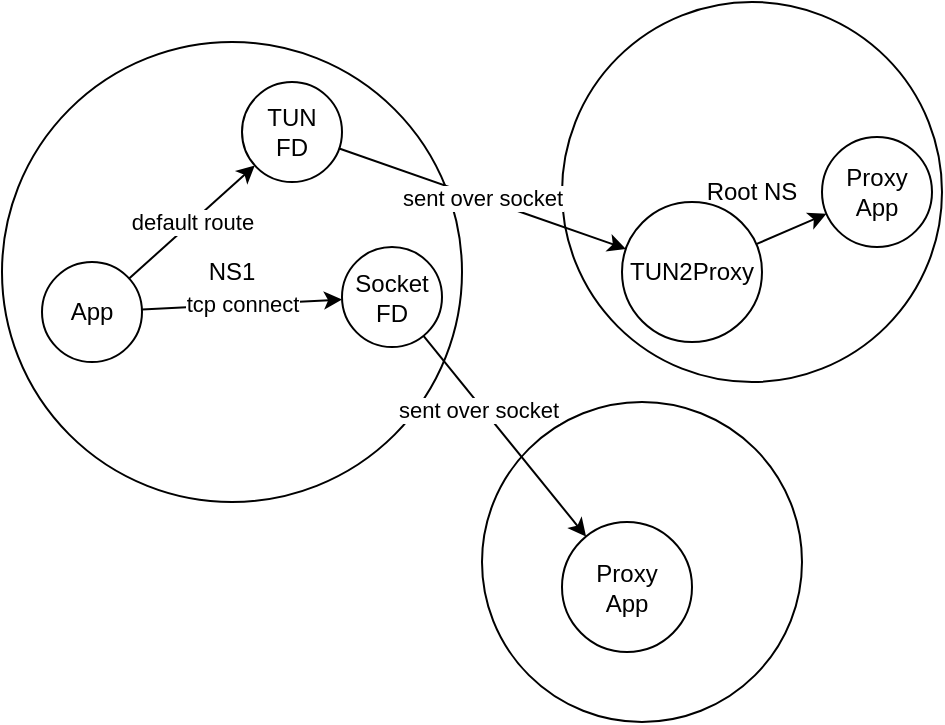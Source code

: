 <mxfile>
    <diagram id="DRtcsYhoWhDihjLlxjlr" name="Page-1">
        <mxGraphModel dx="905" dy="393" grid="1" gridSize="10" guides="1" tooltips="1" connect="1" arrows="1" fold="1" page="1" pageScale="1" pageWidth="850" pageHeight="1100" math="0" shadow="0">
            <root>
                <mxCell id="0"/>
                <mxCell id="1" parent="0"/>
                <mxCell id="2" value="NS1" style="ellipse;whiteSpace=wrap;html=1;aspect=fixed;" vertex="1" parent="1">
                    <mxGeometry x="50" y="70" width="230" height="230" as="geometry"/>
                </mxCell>
                <mxCell id="3" value="Root NS" style="ellipse;whiteSpace=wrap;html=1;aspect=fixed;" vertex="1" parent="1">
                    <mxGeometry x="330" y="50" width="190" height="190" as="geometry"/>
                </mxCell>
                <mxCell id="6" value="sent over socket" style="edgeStyle=none;html=1;" edge="1" parent="1" source="4" target="5">
                    <mxGeometry relative="1" as="geometry"/>
                </mxCell>
                <mxCell id="4" value="&lt;div&gt;TUN&lt;/div&gt;&lt;div&gt;FD&lt;/div&gt;" style="ellipse;whiteSpace=wrap;html=1;aspect=fixed;" vertex="1" parent="1">
                    <mxGeometry x="170" y="90" width="50" height="50" as="geometry"/>
                </mxCell>
                <mxCell id="17" style="edgeStyle=none;html=1;" edge="1" parent="1" source="5" target="16">
                    <mxGeometry relative="1" as="geometry"/>
                </mxCell>
                <mxCell id="5" value="TUN2Proxy" style="ellipse;whiteSpace=wrap;html=1;aspect=fixed;" vertex="1" parent="1">
                    <mxGeometry x="360" y="150" width="70" height="70" as="geometry"/>
                </mxCell>
                <mxCell id="7" value="" style="ellipse;whiteSpace=wrap;html=1;aspect=fixed;" vertex="1" parent="1">
                    <mxGeometry x="290" y="250" width="160" height="160" as="geometry"/>
                </mxCell>
                <mxCell id="10" style="edgeStyle=none;html=1;" edge="1" parent="1" source="8" target="9">
                    <mxGeometry relative="1" as="geometry"/>
                </mxCell>
                <mxCell id="15" value="sent over socket" style="edgeLabel;html=1;align=center;verticalAlign=middle;resizable=0;points=[];" vertex="1" connectable="0" parent="10">
                    <mxGeometry x="-0.291" y="-2" relative="1" as="geometry">
                        <mxPoint as="offset"/>
                    </mxGeometry>
                </mxCell>
                <mxCell id="8" value="&lt;div&gt;Socket&lt;/div&gt;&lt;div&gt;FD&lt;br&gt;&lt;/div&gt;" style="ellipse;whiteSpace=wrap;html=1;aspect=fixed;" vertex="1" parent="1">
                    <mxGeometry x="220" y="172.5" width="50" height="50" as="geometry"/>
                </mxCell>
                <mxCell id="9" value="&lt;div&gt;Proxy&lt;/div&gt;&lt;div&gt;App&lt;br&gt;&lt;/div&gt;" style="ellipse;whiteSpace=wrap;html=1;aspect=fixed;" vertex="1" parent="1">
                    <mxGeometry x="330" y="310" width="65" height="65" as="geometry"/>
                </mxCell>
                <mxCell id="13" value="default route" style="edgeStyle=none;html=1;" edge="1" parent="1" source="11" target="4">
                    <mxGeometry relative="1" as="geometry"/>
                </mxCell>
                <mxCell id="14" value="tcp connect" style="edgeStyle=none;html=1;" edge="1" parent="1" source="11" target="8">
                    <mxGeometry relative="1" as="geometry"/>
                </mxCell>
                <mxCell id="11" value="App" style="ellipse;whiteSpace=wrap;html=1;aspect=fixed;" vertex="1" parent="1">
                    <mxGeometry x="70" y="180" width="50" height="50" as="geometry"/>
                </mxCell>
                <mxCell id="16" value="&lt;div&gt;Proxy&lt;/div&gt;&lt;div&gt;App&lt;br&gt;&lt;/div&gt;" style="ellipse;whiteSpace=wrap;html=1;aspect=fixed;" vertex="1" parent="1">
                    <mxGeometry x="460" y="117.5" width="55" height="55" as="geometry"/>
                </mxCell>
            </root>
        </mxGraphModel>
    </diagram>
</mxfile>